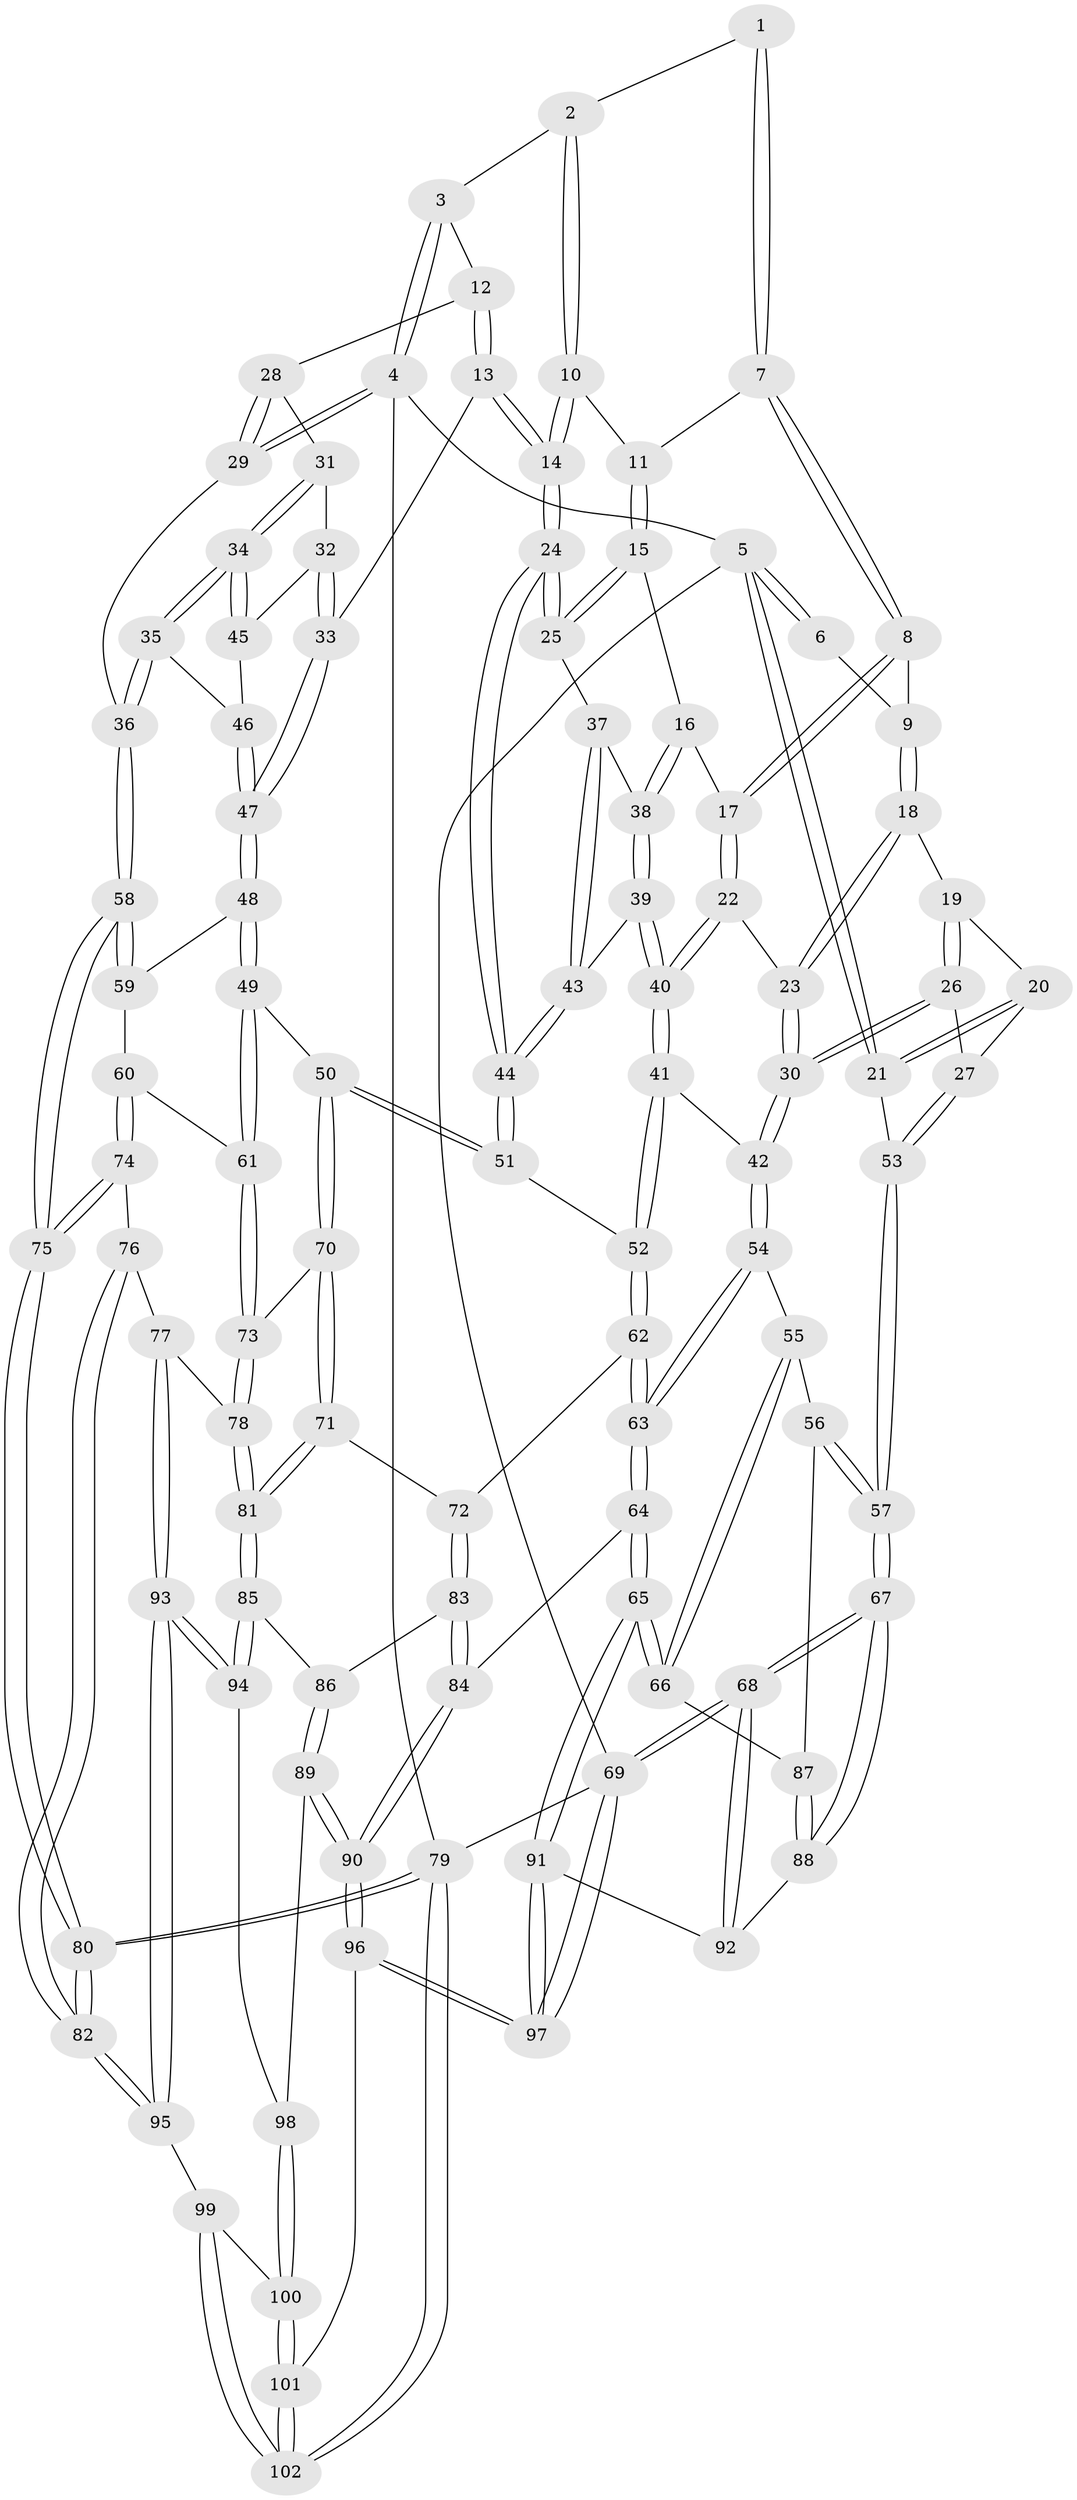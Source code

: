 // Generated by graph-tools (version 1.1) at 2025/38/02/21/25 10:38:58]
// undirected, 102 vertices, 252 edges
graph export_dot {
graph [start="1"]
  node [color=gray90,style=filled];
  1 [pos="+0.47467933141782404+0"];
  2 [pos="+0.6106725186281908+0"];
  3 [pos="+0.6381202622507636+0"];
  4 [pos="+1+0"];
  5 [pos="+0+0"];
  6 [pos="+0.24256119879297144+0"];
  7 [pos="+0.4155207266035651+0.12646189661325413"];
  8 [pos="+0.2879324466362714+0.10496196132622522"];
  9 [pos="+0.2874615610584104+0.10448269077062008"];
  10 [pos="+0.5128490095893989+0.1465866589529752"];
  11 [pos="+0.4665504585235179+0.1516674432701475"];
  12 [pos="+0.7572903117337835+0.12043772147177403"];
  13 [pos="+0.635473573276495+0.29211148461298986"];
  14 [pos="+0.6139522016212715+0.2957092642083631"];
  15 [pos="+0.3983387166411802+0.2414158253338772"];
  16 [pos="+0.38745652422256466+0.2448912455538521"];
  17 [pos="+0.33024754798010775+0.2332807280690712"];
  18 [pos="+0.17839673455272437+0.18393140872643618"];
  19 [pos="+0.13233285303986728+0.17769193188408428"];
  20 [pos="+0.07894539884214793+0.1549770447737154"];
  21 [pos="+0+0"];
  22 [pos="+0.3065497624808274+0.2675002730010928"];
  23 [pos="+0.20291793214654252+0.27304964084567246"];
  24 [pos="+0.6046563926716353+0.30431543803685596"];
  25 [pos="+0.4872296192977865+0.2850342223406374"];
  26 [pos="+0.09614894557058824+0.37494906570535613"];
  27 [pos="+0.06545856427387704+0.3733627243922372"];
  28 [pos="+0.8478724919800048+0.14642762438922027"];
  29 [pos="+1+0"];
  30 [pos="+0.14575654758858647+0.38596367582002183"];
  31 [pos="+0.8692947747549902+0.23303682234568265"];
  32 [pos="+0.7256753996143218+0.32779855010105313"];
  33 [pos="+0.6825390782101918+0.3241216134178581"];
  34 [pos="+0.9254606239419367+0.347305468618364"];
  35 [pos="+0.9851357939821526+0.3895563605564498"];
  36 [pos="+1+0.4657942503999684"];
  37 [pos="+0.42393433209694875+0.31792682938797884"];
  38 [pos="+0.3954549582310458+0.2928355982939793"];
  39 [pos="+0.34563014226259026+0.39379639625265095"];
  40 [pos="+0.31649506455674586+0.40512954319604894"];
  41 [pos="+0.27305277600173555+0.46025865721875964"];
  42 [pos="+0.23876549478654477+0.47057224950339765"];
  43 [pos="+0.4212580847625691+0.3835329172174475"];
  44 [pos="+0.5439834885298279+0.40986511524905234"];
  45 [pos="+0.8035776196518705+0.34795271430705355"];
  46 [pos="+0.7993562648180221+0.42889978813000085"];
  47 [pos="+0.747477833170162+0.48446802868247996"];
  48 [pos="+0.7490209286337274+0.5039421769384411"];
  49 [pos="+0.7160316710455883+0.5360795803322014"];
  50 [pos="+0.5846552579146014+0.5802477111203211"];
  51 [pos="+0.5392033570850644+0.5354163575452854"];
  52 [pos="+0.4416596202507866+0.5535470621253629"];
  53 [pos="+0+0.4072640064897026"];
  54 [pos="+0.22608945986152384+0.5054507437766597"];
  55 [pos="+0.16639091204342904+0.5634480052433525"];
  56 [pos="+0.03941666953792153+0.6458084442200777"];
  57 [pos="+0+0.6214483743465704"];
  58 [pos="+1+0.47570445783107984"];
  59 [pos="+0.7963241645526613+0.5125358964435076"];
  60 [pos="+0.8413808774931116+0.6595330897881257"];
  61 [pos="+0.7959672733175406+0.6672176228440704"];
  62 [pos="+0.3878634565756215+0.6461494763582462"];
  63 [pos="+0.32027691352484433+0.6966101252047529"];
  64 [pos="+0.2964715345421226+0.771349500501135"];
  65 [pos="+0.2951108725206742+0.7721567929981821"];
  66 [pos="+0.25651836107073783+0.7578033044780468"];
  67 [pos="+0+0.8003891177743179"];
  68 [pos="+0+1"];
  69 [pos="+0+1"];
  70 [pos="+0.588987870952304+0.6167880400126339"];
  71 [pos="+0.5833593832704869+0.6489784412374955"];
  72 [pos="+0.4919473991326576+0.7230465170087461"];
  73 [pos="+0.7676274098275055+0.6922471872653262"];
  74 [pos="+0.8750390404426904+0.6627816630110063"];
  75 [pos="+1+0.54766138369902"];
  76 [pos="+0.8717141430966999+0.7174648983677498"];
  77 [pos="+0.806736808996482+0.8095976618923715"];
  78 [pos="+0.7455203051945174+0.7682234004461584"];
  79 [pos="+1+1"];
  80 [pos="+1+1"];
  81 [pos="+0.6480313361765734+0.8048055240197225"];
  82 [pos="+1+0.9906947134827389"];
  83 [pos="+0.46818201236790274+0.7722630569990114"];
  84 [pos="+0.36676634874180414+0.7916420038404853"];
  85 [pos="+0.6324013712569803+0.8436942318763924"];
  86 [pos="+0.48425194604848293+0.7910417794612712"];
  87 [pos="+0.12202673572099552+0.7331493797742029"];
  88 [pos="+0.09449327852771314+0.8584949224031214"];
  89 [pos="+0.48197073518225897+0.9251534203812024"];
  90 [pos="+0.4566023147348624+0.945596601256283"];
  91 [pos="+0.2260461970700315+0.9821967804168745"];
  92 [pos="+0.12090083117848292+0.9019119351836034"];
  93 [pos="+0.8668840449050002+0.899402768202262"];
  94 [pos="+0.6323291728944267+0.8507091050349627"];
  95 [pos="+0.8904957048509383+0.9229869636565766"];
  96 [pos="+0.3419461062405074+1"];
  97 [pos="+0.2779594617990498+1"];
  98 [pos="+0.6251464126709755+0.8822494686990423"];
  99 [pos="+0.7269659164910672+0.9348923764661338"];
  100 [pos="+0.635257448079188+0.9078895620382187"];
  101 [pos="+0.6343181160888292+1"];
  102 [pos="+0.7672450848687251+1"];
  1 -- 2;
  1 -- 7;
  1 -- 7;
  2 -- 3;
  2 -- 10;
  2 -- 10;
  3 -- 4;
  3 -- 4;
  3 -- 12;
  4 -- 5;
  4 -- 29;
  4 -- 29;
  4 -- 79;
  5 -- 6;
  5 -- 6;
  5 -- 21;
  5 -- 21;
  5 -- 69;
  6 -- 9;
  7 -- 8;
  7 -- 8;
  7 -- 11;
  8 -- 9;
  8 -- 17;
  8 -- 17;
  9 -- 18;
  9 -- 18;
  10 -- 11;
  10 -- 14;
  10 -- 14;
  11 -- 15;
  11 -- 15;
  12 -- 13;
  12 -- 13;
  12 -- 28;
  13 -- 14;
  13 -- 14;
  13 -- 33;
  14 -- 24;
  14 -- 24;
  15 -- 16;
  15 -- 25;
  15 -- 25;
  16 -- 17;
  16 -- 38;
  16 -- 38;
  17 -- 22;
  17 -- 22;
  18 -- 19;
  18 -- 23;
  18 -- 23;
  19 -- 20;
  19 -- 26;
  19 -- 26;
  20 -- 21;
  20 -- 21;
  20 -- 27;
  21 -- 53;
  22 -- 23;
  22 -- 40;
  22 -- 40;
  23 -- 30;
  23 -- 30;
  24 -- 25;
  24 -- 25;
  24 -- 44;
  24 -- 44;
  25 -- 37;
  26 -- 27;
  26 -- 30;
  26 -- 30;
  27 -- 53;
  27 -- 53;
  28 -- 29;
  28 -- 29;
  28 -- 31;
  29 -- 36;
  30 -- 42;
  30 -- 42;
  31 -- 32;
  31 -- 34;
  31 -- 34;
  32 -- 33;
  32 -- 33;
  32 -- 45;
  33 -- 47;
  33 -- 47;
  34 -- 35;
  34 -- 35;
  34 -- 45;
  34 -- 45;
  35 -- 36;
  35 -- 36;
  35 -- 46;
  36 -- 58;
  36 -- 58;
  37 -- 38;
  37 -- 43;
  37 -- 43;
  38 -- 39;
  38 -- 39;
  39 -- 40;
  39 -- 40;
  39 -- 43;
  40 -- 41;
  40 -- 41;
  41 -- 42;
  41 -- 52;
  41 -- 52;
  42 -- 54;
  42 -- 54;
  43 -- 44;
  43 -- 44;
  44 -- 51;
  44 -- 51;
  45 -- 46;
  46 -- 47;
  46 -- 47;
  47 -- 48;
  47 -- 48;
  48 -- 49;
  48 -- 49;
  48 -- 59;
  49 -- 50;
  49 -- 61;
  49 -- 61;
  50 -- 51;
  50 -- 51;
  50 -- 70;
  50 -- 70;
  51 -- 52;
  52 -- 62;
  52 -- 62;
  53 -- 57;
  53 -- 57;
  54 -- 55;
  54 -- 63;
  54 -- 63;
  55 -- 56;
  55 -- 66;
  55 -- 66;
  56 -- 57;
  56 -- 57;
  56 -- 87;
  57 -- 67;
  57 -- 67;
  58 -- 59;
  58 -- 59;
  58 -- 75;
  58 -- 75;
  59 -- 60;
  60 -- 61;
  60 -- 74;
  60 -- 74;
  61 -- 73;
  61 -- 73;
  62 -- 63;
  62 -- 63;
  62 -- 72;
  63 -- 64;
  63 -- 64;
  64 -- 65;
  64 -- 65;
  64 -- 84;
  65 -- 66;
  65 -- 66;
  65 -- 91;
  65 -- 91;
  66 -- 87;
  67 -- 68;
  67 -- 68;
  67 -- 88;
  67 -- 88;
  68 -- 69;
  68 -- 69;
  68 -- 92;
  68 -- 92;
  69 -- 97;
  69 -- 97;
  69 -- 79;
  70 -- 71;
  70 -- 71;
  70 -- 73;
  71 -- 72;
  71 -- 81;
  71 -- 81;
  72 -- 83;
  72 -- 83;
  73 -- 78;
  73 -- 78;
  74 -- 75;
  74 -- 75;
  74 -- 76;
  75 -- 80;
  75 -- 80;
  76 -- 77;
  76 -- 82;
  76 -- 82;
  77 -- 78;
  77 -- 93;
  77 -- 93;
  78 -- 81;
  78 -- 81;
  79 -- 80;
  79 -- 80;
  79 -- 102;
  79 -- 102;
  80 -- 82;
  80 -- 82;
  81 -- 85;
  81 -- 85;
  82 -- 95;
  82 -- 95;
  83 -- 84;
  83 -- 84;
  83 -- 86;
  84 -- 90;
  84 -- 90;
  85 -- 86;
  85 -- 94;
  85 -- 94;
  86 -- 89;
  86 -- 89;
  87 -- 88;
  87 -- 88;
  88 -- 92;
  89 -- 90;
  89 -- 90;
  89 -- 98;
  90 -- 96;
  90 -- 96;
  91 -- 92;
  91 -- 97;
  91 -- 97;
  93 -- 94;
  93 -- 94;
  93 -- 95;
  93 -- 95;
  94 -- 98;
  95 -- 99;
  96 -- 97;
  96 -- 97;
  96 -- 101;
  98 -- 100;
  98 -- 100;
  99 -- 100;
  99 -- 102;
  99 -- 102;
  100 -- 101;
  100 -- 101;
  101 -- 102;
  101 -- 102;
}
